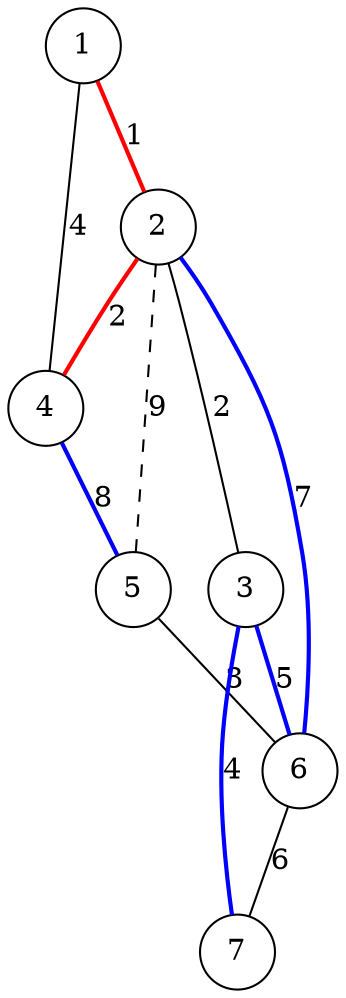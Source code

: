     graph G { 

            node [shape=circle, color=black, style=unfilled]; 

            edge [style=dashed, color=black];

            2 -- 5 [label=9];

            edge [style=bold, color=blue];

            2 -- 6 [label=7];

            3 -- 6 [label=5];

            3 -- 7 [label=4];

            4 -- 5 [label=8];

            edge [style=bold, color=red];

            1 -- 2 [label=1];

            edge [style="", color=black];

            1 -- 4 [label=4];

            2 -- 3 [label=2];

            edge [style=bold, color=red];

            2 -- 4 [label=2];

            edge [style="", color=black];

            5 -- 6 [label=3];

            6 -- 7 [label=6];

    } 
